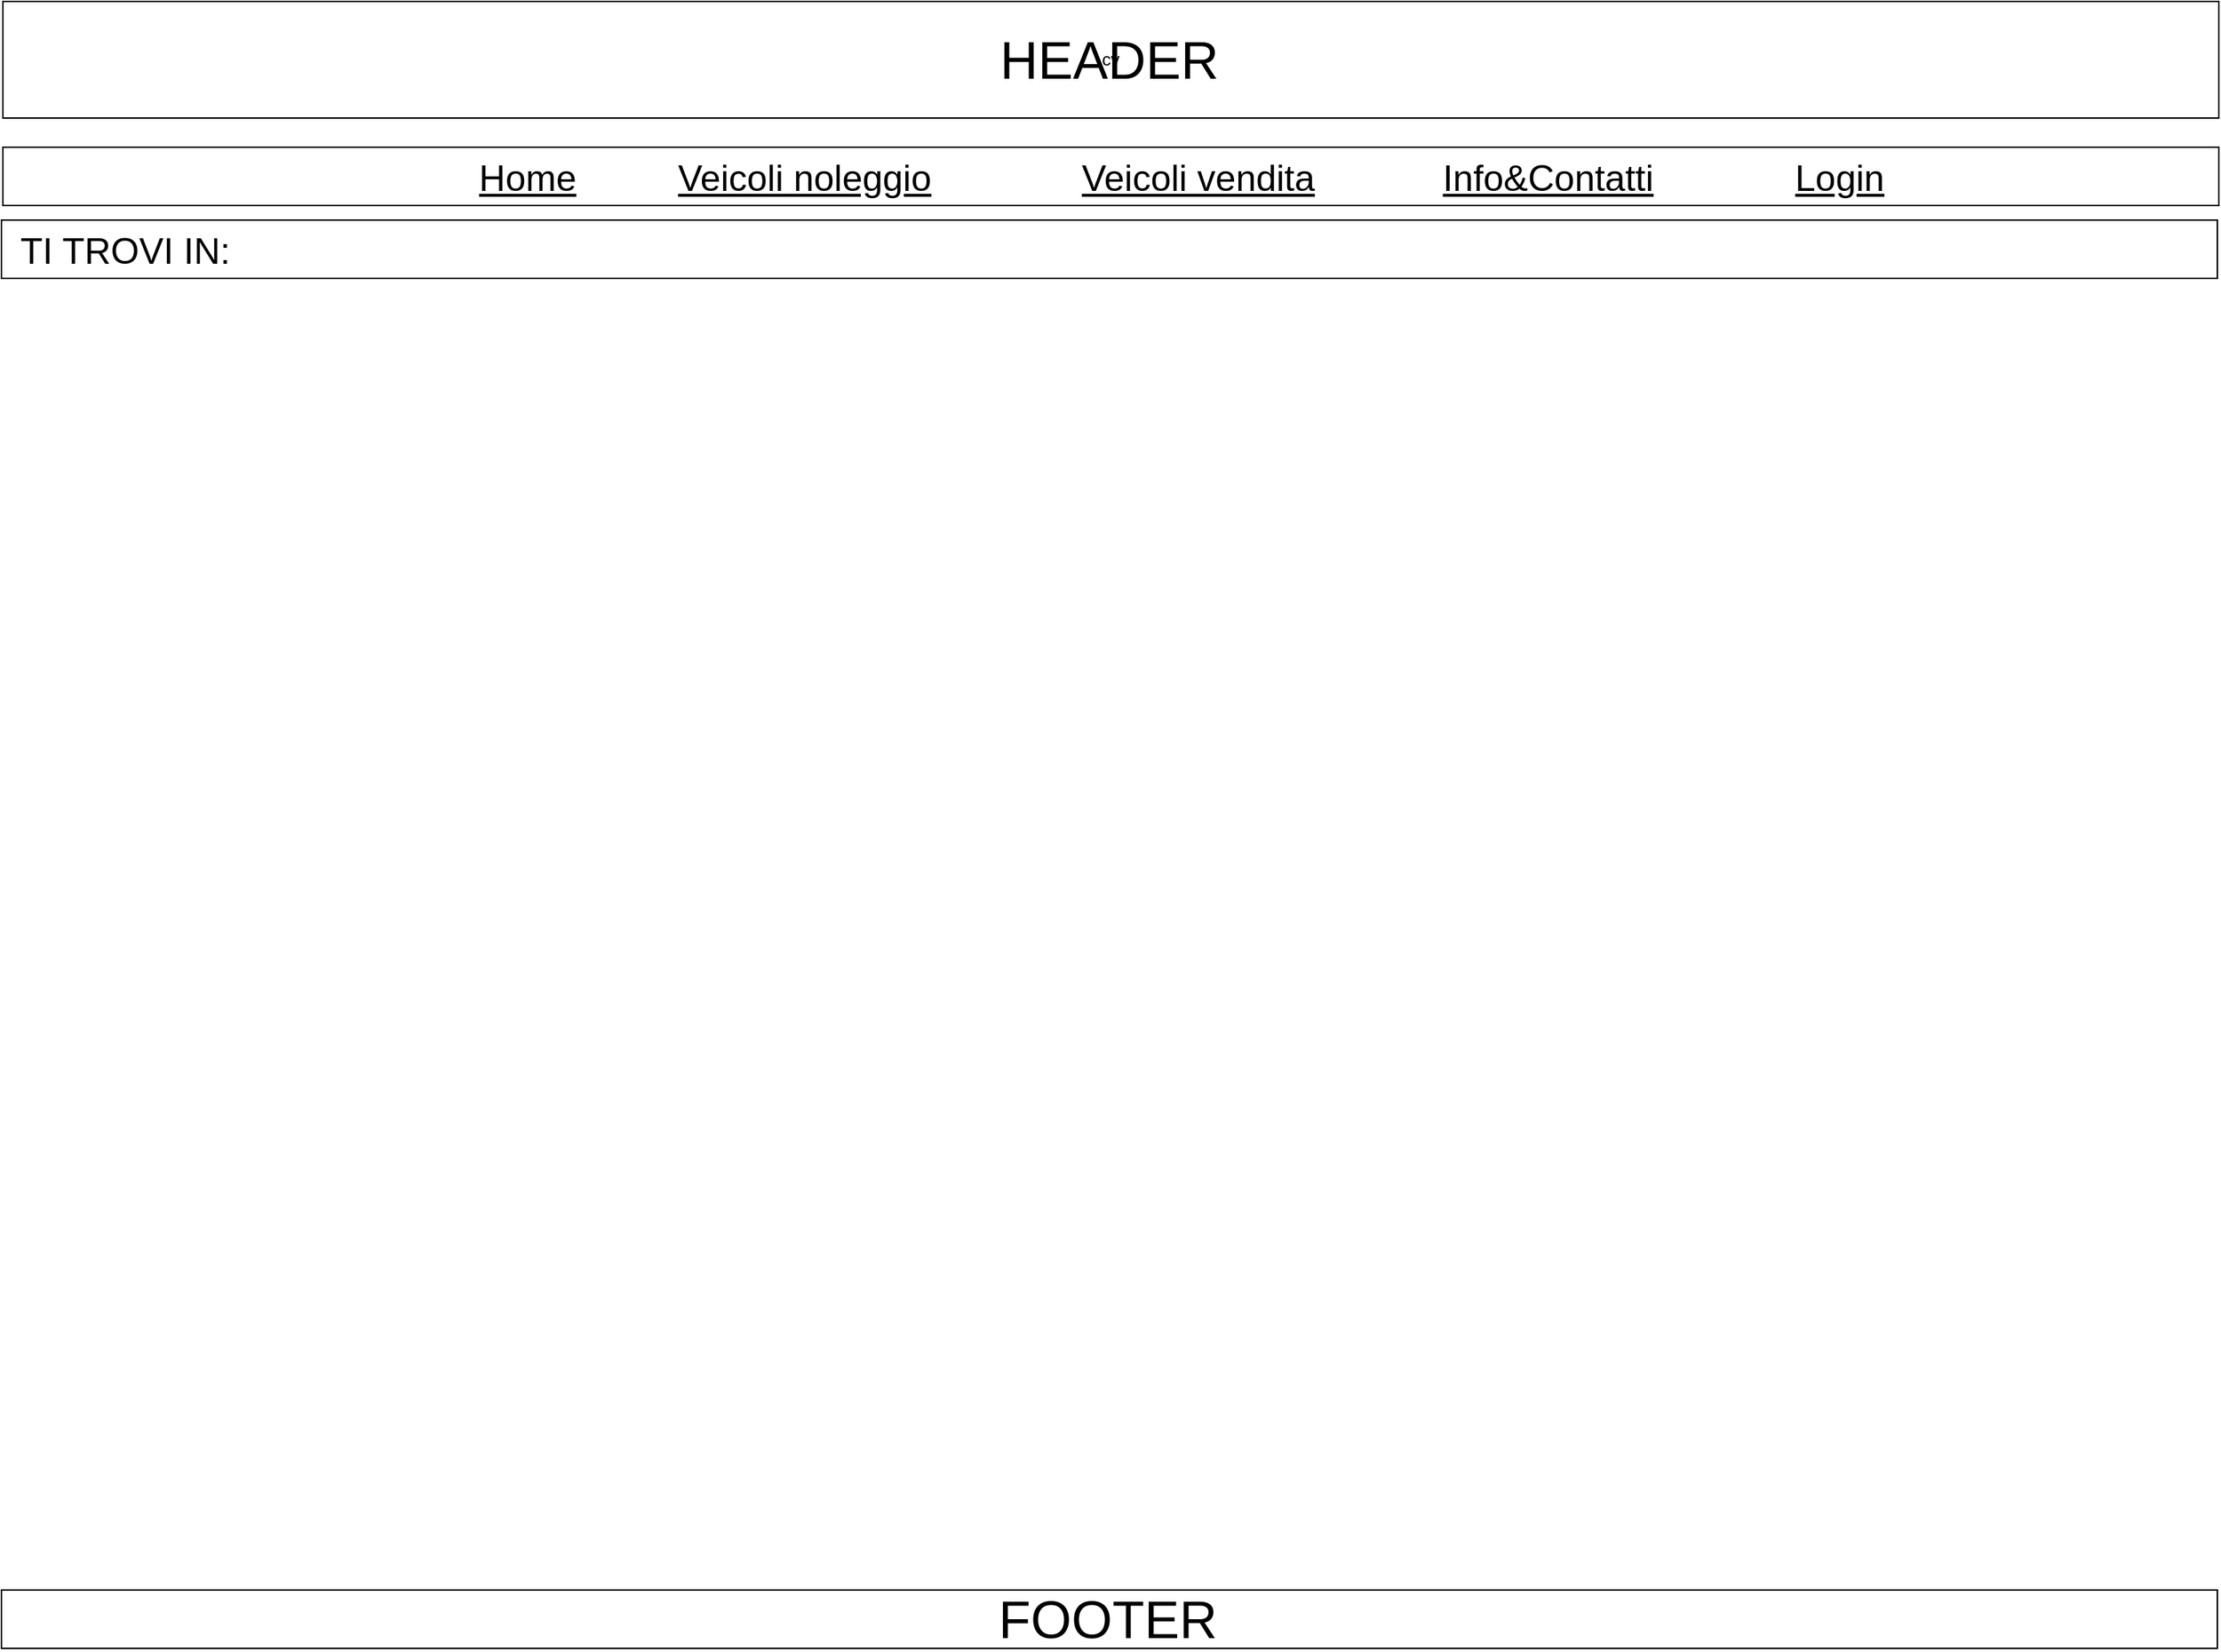 <mxfile version="12.3.2" type="device" pages="1"><diagram id="WFkpvvg8RtYyPdp1RLo6" name="Page-1"><mxGraphModel dx="1694" dy="1250" grid="1" gridSize="10" guides="1" tooltips="1" connect="1" arrows="1" fold="1" page="1" pageScale="1" pageWidth="1600" pageHeight="1200" math="0" shadow="0"><root><mxCell id="0"/><mxCell id="1" parent="0"/><mxCell id="tmC8ZJwwA6v0QC20nCDc-1" value="cv" style="rounded=0;whiteSpace=wrap;html=1;" vertex="1" parent="1"><mxGeometry x="40" y="40" width="1520" height="80" as="geometry"/></mxCell><mxCell id="tmC8ZJwwA6v0QC20nCDc-2" value="&lt;font style=&quot;font-size: 36px&quot;&gt;HEADER&lt;/font&gt;" style="text;html=1;strokeColor=none;fillColor=none;align=center;verticalAlign=middle;whiteSpace=wrap;rounded=0;fontSize=15;" vertex="1" parent="1"><mxGeometry x="624" y="70" width="350" height="20" as="geometry"/></mxCell><mxCell id="tmC8ZJwwA6v0QC20nCDc-3" value="" style="rounded=0;whiteSpace=wrap;html=1;fontSize=15;" vertex="1" parent="1"><mxGeometry x="39" y="1130" width="1520" height="40" as="geometry"/></mxCell><mxCell id="tmC8ZJwwA6v0QC20nCDc-4" value="&lt;span style=&quot;font-size: 36px&quot;&gt;FOOTER&lt;/span&gt;" style="text;html=1;strokeColor=none;fillColor=none;align=center;verticalAlign=middle;whiteSpace=wrap;rounded=0;fontSize=15;" vertex="1" parent="1"><mxGeometry x="623" y="1140" width="350" height="20" as="geometry"/></mxCell><mxCell id="tmC8ZJwwA6v0QC20nCDc-5" value="" style="rounded=0;whiteSpace=wrap;html=1;" vertex="1" parent="1"><mxGeometry x="40" y="140" width="1520" height="40" as="geometry"/></mxCell><mxCell id="tmC8ZJwwA6v0QC20nCDc-6" value="&lt;font style=&quot;font-size: 25px&quot;&gt;&lt;u&gt;Home&lt;/u&gt;&lt;/font&gt;" style="text;html=1;strokeColor=none;fillColor=none;align=center;verticalAlign=middle;whiteSpace=wrap;rounded=0;fontSize=15;" vertex="1" parent="1"><mxGeometry x="350" y="150" width="100" height="20" as="geometry"/></mxCell><mxCell id="tmC8ZJwwA6v0QC20nCDc-7" value="&lt;font style=&quot;font-size: 25px&quot;&gt;&lt;u&gt;Veicoli noleggio&lt;/u&gt;&lt;/font&gt;" style="text;html=1;strokeColor=none;fillColor=none;align=center;verticalAlign=middle;whiteSpace=wrap;rounded=0;fontSize=15;" vertex="1" parent="1"><mxGeometry x="490" y="150" width="200" height="20" as="geometry"/></mxCell><mxCell id="tmC8ZJwwA6v0QC20nCDc-8" value="&lt;font style=&quot;font-size: 25px&quot;&gt;&lt;u&gt;Veicoli vendita&lt;/u&gt;&lt;/font&gt;" style="text;html=1;strokeColor=none;fillColor=none;align=center;verticalAlign=middle;whiteSpace=wrap;rounded=0;fontSize=15;" vertex="1" parent="1"><mxGeometry x="760" y="150" width="200" height="20" as="geometry"/></mxCell><mxCell id="tmC8ZJwwA6v0QC20nCDc-9" value="&lt;font style=&quot;font-size: 25px&quot;&gt;&lt;u&gt;Info&amp;amp;Contatti&lt;/u&gt;&lt;/font&gt;" style="text;html=1;strokeColor=none;fillColor=none;align=center;verticalAlign=middle;whiteSpace=wrap;rounded=0;fontSize=15;" vertex="1" parent="1"><mxGeometry x="1000" y="150" width="200" height="20" as="geometry"/></mxCell><mxCell id="tmC8ZJwwA6v0QC20nCDc-10" value="&lt;font style=&quot;font-size: 25px&quot;&gt;&lt;u&gt;Login&lt;/u&gt;&lt;/font&gt;" style="text;html=1;strokeColor=none;fillColor=none;align=center;verticalAlign=middle;whiteSpace=wrap;rounded=0;fontSize=15;" vertex="1" parent="1"><mxGeometry x="1200" y="150" width="200" height="20" as="geometry"/></mxCell><mxCell id="tmC8ZJwwA6v0QC20nCDc-16" value="" style="rounded=0;whiteSpace=wrap;html=1;" vertex="1" parent="1"><mxGeometry x="39" y="190" width="1520" height="40" as="geometry"/></mxCell><mxCell id="tmC8ZJwwA6v0QC20nCDc-17" value="TI TROVI IN:&amp;nbsp;&amp;nbsp;" style="text;html=1;strokeColor=none;fillColor=none;align=left;verticalAlign=middle;whiteSpace=wrap;rounded=0;fontSize=25;" vertex="1" parent="1"><mxGeometry x="50" y="200" width="750" height="20" as="geometry"/></mxCell></root></mxGraphModel></diagram></mxfile>